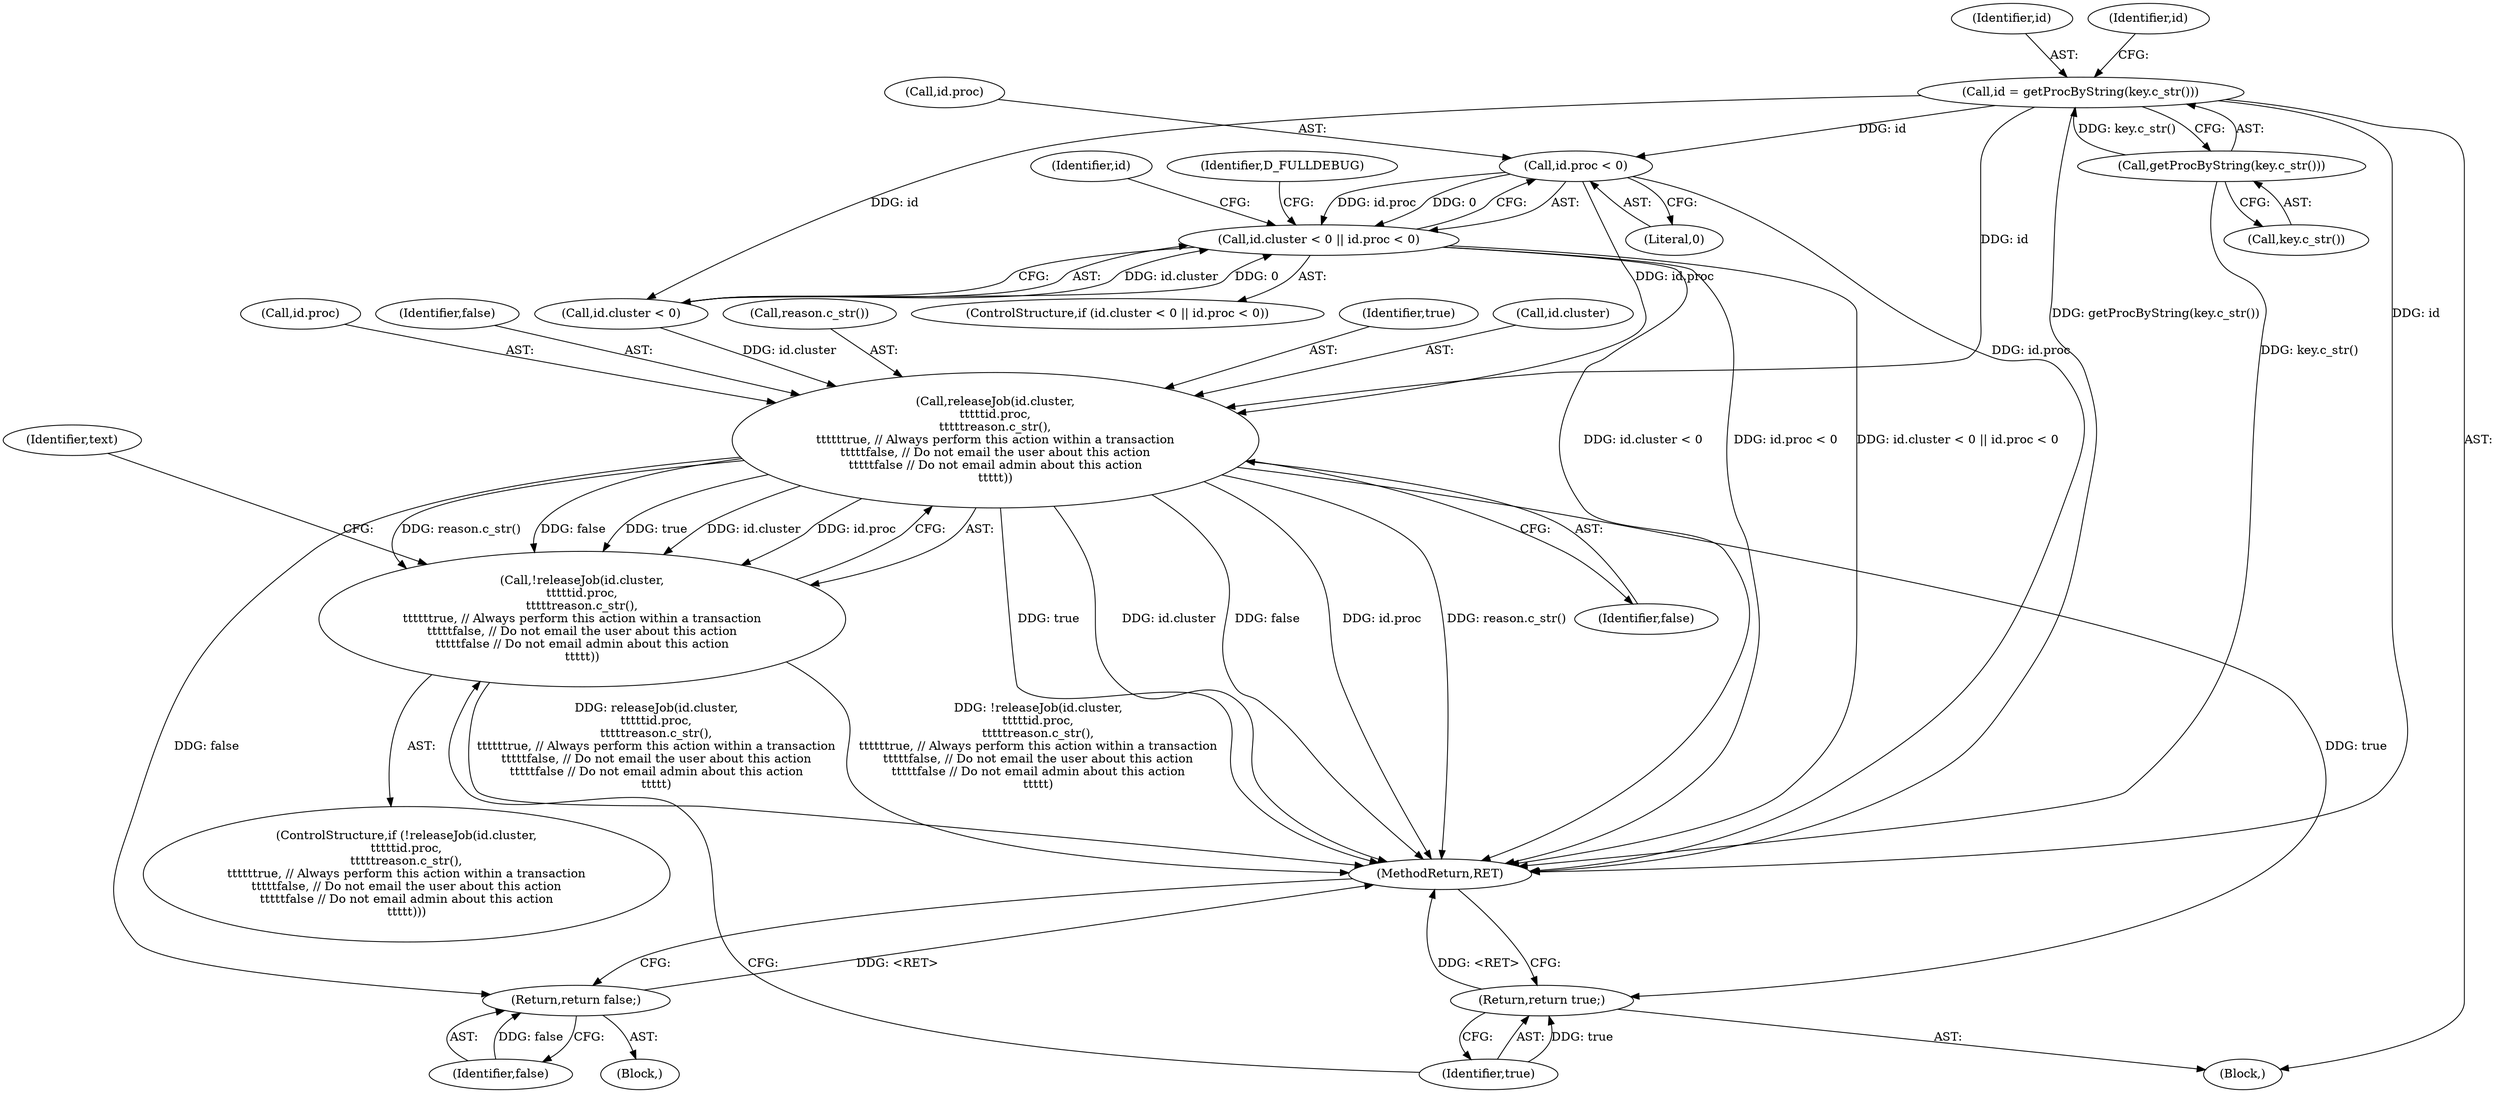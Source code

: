 digraph "1_htcondor_8f9b304c4f6c0a98dafa61b2c0e4beb3b70e4c84_2@del" {
"1000120" [label="(Call,id.proc < 0)"];
"1000109" [label="(Call,id = getProcByString(key.c_str()))"];
"1000111" [label="(Call,getProcByString(key.c_str()))"];
"1000114" [label="(Call,id.cluster < 0 || id.proc < 0)"];
"1000137" [label="(Call,releaseJob(id.cluster,\n\t\t\t\t\tid.proc,\n\t\t\t\t\treason.c_str(),\n\t\t\t\t\ttrue, // Always perform this action within a transaction\n\t\t\t\t\tfalse, // Do not email the user about this action\n\t\t\t\t\tfalse // Do not email admin about this action\n\t\t\t\t\t))"];
"1000136" [label="(Call,!releaseJob(id.cluster,\n\t\t\t\t\tid.proc,\n\t\t\t\t\treason.c_str(),\n\t\t\t\t\ttrue, // Always perform this action within a transaction\n\t\t\t\t\tfalse, // Do not email the user about this action\n\t\t\t\t\tfalse // Do not email admin about this action\n\t\t\t\t\t))"];
"1000152" [label="(Return,return false;)"];
"1000154" [label="(Return,return true;)"];
"1000127" [label="(Identifier,D_FULLDEBUG)"];
"1000154" [label="(Return,return true;)"];
"1000113" [label="(ControlStructure,if (id.cluster < 0 || id.proc < 0))"];
"1000145" [label="(Identifier,true)"];
"1000139" [label="(Identifier,id)"];
"1000124" [label="(Literal,0)"];
"1000150" [label="(Identifier,text)"];
"1000111" [label="(Call,getProcByString(key.c_str()))"];
"1000136" [label="(Call,!releaseJob(id.cluster,\n\t\t\t\t\tid.proc,\n\t\t\t\t\treason.c_str(),\n\t\t\t\t\ttrue, // Always perform this action within a transaction\n\t\t\t\t\tfalse, // Do not email the user about this action\n\t\t\t\t\tfalse // Do not email admin about this action\n\t\t\t\t\t))"];
"1000156" [label="(MethodReturn,RET)"];
"1000135" [label="(ControlStructure,if (!releaseJob(id.cluster,\n\t\t\t\t\tid.proc,\n\t\t\t\t\treason.c_str(),\n\t\t\t\t\ttrue, // Always perform this action within a transaction\n\t\t\t\t\tfalse, // Do not email the user about this action\n\t\t\t\t\tfalse // Do not email admin about this action\n\t\t\t\t\t)))"];
"1000110" [label="(Identifier,id)"];
"1000137" [label="(Call,releaseJob(id.cluster,\n\t\t\t\t\tid.proc,\n\t\t\t\t\treason.c_str(),\n\t\t\t\t\ttrue, // Always perform this action within a transaction\n\t\t\t\t\tfalse, // Do not email the user about this action\n\t\t\t\t\tfalse // Do not email admin about this action\n\t\t\t\t\t))"];
"1000115" [label="(Call,id.cluster < 0)"];
"1000117" [label="(Identifier,id)"];
"1000107" [label="(Block,)"];
"1000138" [label="(Call,id.cluster)"];
"1000121" [label="(Call,id.proc)"];
"1000141" [label="(Call,id.proc)"];
"1000146" [label="(Identifier,false)"];
"1000120" [label="(Call,id.proc < 0)"];
"1000147" [label="(Identifier,false)"];
"1000114" [label="(Call,id.cluster < 0 || id.proc < 0)"];
"1000152" [label="(Return,return false;)"];
"1000148" [label="(Block,)"];
"1000109" [label="(Call,id = getProcByString(key.c_str()))"];
"1000112" [label="(Call,key.c_str())"];
"1000155" [label="(Identifier,true)"];
"1000144" [label="(Call,reason.c_str())"];
"1000153" [label="(Identifier,false)"];
"1000120" -> "1000114"  [label="AST: "];
"1000120" -> "1000124"  [label="CFG: "];
"1000121" -> "1000120"  [label="AST: "];
"1000124" -> "1000120"  [label="AST: "];
"1000114" -> "1000120"  [label="CFG: "];
"1000120" -> "1000156"  [label="DDG: id.proc"];
"1000120" -> "1000114"  [label="DDG: id.proc"];
"1000120" -> "1000114"  [label="DDG: 0"];
"1000109" -> "1000120"  [label="DDG: id"];
"1000120" -> "1000137"  [label="DDG: id.proc"];
"1000109" -> "1000107"  [label="AST: "];
"1000109" -> "1000111"  [label="CFG: "];
"1000110" -> "1000109"  [label="AST: "];
"1000111" -> "1000109"  [label="AST: "];
"1000117" -> "1000109"  [label="CFG: "];
"1000109" -> "1000156"  [label="DDG: id"];
"1000109" -> "1000156"  [label="DDG: getProcByString(key.c_str())"];
"1000111" -> "1000109"  [label="DDG: key.c_str()"];
"1000109" -> "1000115"  [label="DDG: id"];
"1000109" -> "1000137"  [label="DDG: id"];
"1000111" -> "1000112"  [label="CFG: "];
"1000112" -> "1000111"  [label="AST: "];
"1000111" -> "1000156"  [label="DDG: key.c_str()"];
"1000114" -> "1000113"  [label="AST: "];
"1000114" -> "1000115"  [label="CFG: "];
"1000115" -> "1000114"  [label="AST: "];
"1000127" -> "1000114"  [label="CFG: "];
"1000139" -> "1000114"  [label="CFG: "];
"1000114" -> "1000156"  [label="DDG: id.cluster < 0 || id.proc < 0"];
"1000114" -> "1000156"  [label="DDG: id.cluster < 0"];
"1000114" -> "1000156"  [label="DDG: id.proc < 0"];
"1000115" -> "1000114"  [label="DDG: id.cluster"];
"1000115" -> "1000114"  [label="DDG: 0"];
"1000137" -> "1000136"  [label="AST: "];
"1000137" -> "1000147"  [label="CFG: "];
"1000138" -> "1000137"  [label="AST: "];
"1000141" -> "1000137"  [label="AST: "];
"1000144" -> "1000137"  [label="AST: "];
"1000145" -> "1000137"  [label="AST: "];
"1000146" -> "1000137"  [label="AST: "];
"1000147" -> "1000137"  [label="AST: "];
"1000136" -> "1000137"  [label="CFG: "];
"1000137" -> "1000156"  [label="DDG: id.proc"];
"1000137" -> "1000156"  [label="DDG: id.cluster"];
"1000137" -> "1000156"  [label="DDG: false"];
"1000137" -> "1000156"  [label="DDG: reason.c_str()"];
"1000137" -> "1000156"  [label="DDG: true"];
"1000137" -> "1000136"  [label="DDG: reason.c_str()"];
"1000137" -> "1000136"  [label="DDG: false"];
"1000137" -> "1000136"  [label="DDG: true"];
"1000137" -> "1000136"  [label="DDG: id.cluster"];
"1000137" -> "1000136"  [label="DDG: id.proc"];
"1000115" -> "1000137"  [label="DDG: id.cluster"];
"1000137" -> "1000152"  [label="DDG: false"];
"1000137" -> "1000154"  [label="DDG: true"];
"1000136" -> "1000135"  [label="AST: "];
"1000150" -> "1000136"  [label="CFG: "];
"1000155" -> "1000136"  [label="CFG: "];
"1000136" -> "1000156"  [label="DDG: !releaseJob(id.cluster,\n\t\t\t\t\tid.proc,\n\t\t\t\t\treason.c_str(),\n\t\t\t\t\ttrue, // Always perform this action within a transaction\n\t\t\t\t\tfalse, // Do not email the user about this action\n\t\t\t\t\tfalse // Do not email admin about this action\n\t\t\t\t\t)"];
"1000136" -> "1000156"  [label="DDG: releaseJob(id.cluster,\n\t\t\t\t\tid.proc,\n\t\t\t\t\treason.c_str(),\n\t\t\t\t\ttrue, // Always perform this action within a transaction\n\t\t\t\t\tfalse, // Do not email the user about this action\n\t\t\t\t\tfalse // Do not email admin about this action\n\t\t\t\t\t)"];
"1000152" -> "1000148"  [label="AST: "];
"1000152" -> "1000153"  [label="CFG: "];
"1000153" -> "1000152"  [label="AST: "];
"1000156" -> "1000152"  [label="CFG: "];
"1000152" -> "1000156"  [label="DDG: <RET>"];
"1000153" -> "1000152"  [label="DDG: false"];
"1000154" -> "1000107"  [label="AST: "];
"1000154" -> "1000155"  [label="CFG: "];
"1000155" -> "1000154"  [label="AST: "];
"1000156" -> "1000154"  [label="CFG: "];
"1000154" -> "1000156"  [label="DDG: <RET>"];
"1000155" -> "1000154"  [label="DDG: true"];
}
